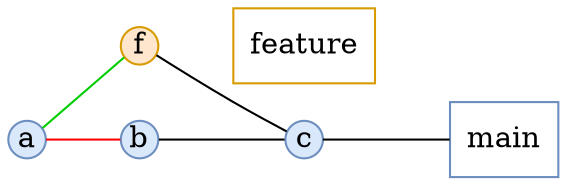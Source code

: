 digraph G {
    rankdir="LR";
    bgcolor="white"
    node[shape=circle; style=filled; fixedsize=true; width=0.25, fontcolor=black, label=""];
    edge[weight=2, arrowhead=none, color=black];

    node[group="gbox1", color="#d79b00"; fillcolor="#ffe6cc";];
    f [label="f"];
    box1[shape=box; style=""; fixedsize=false; label="feature"];

    node[group="gbox2", color="#6c8ebf"; fillcolor="#dae8fc";];
    a [label="a"];
    b [label="b"];
    c [label="c"];
    box2[shape=box; style=""; fixedsize=false; label="main"];

    a -> f [color="#00CC00"]
    a -> b [color="#FF0000"]
    f -> c
    b -> c
    f -> box1 [style=invis]
    c -> box2
}
